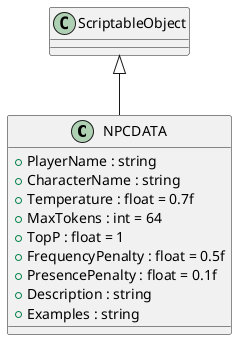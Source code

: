 @startuml
class NPCDATA {
    + PlayerName : string
    + CharacterName : string
    + Temperature : float = 0.7f
    + MaxTokens : int = 64
    + TopP : float = 1
    + FrequencyPenalty : float = 0.5f
    + PresencePenalty : float = 0.1f
    + Description : string
    + Examples : string
}
ScriptableObject <|-- NPCDATA
@enduml
